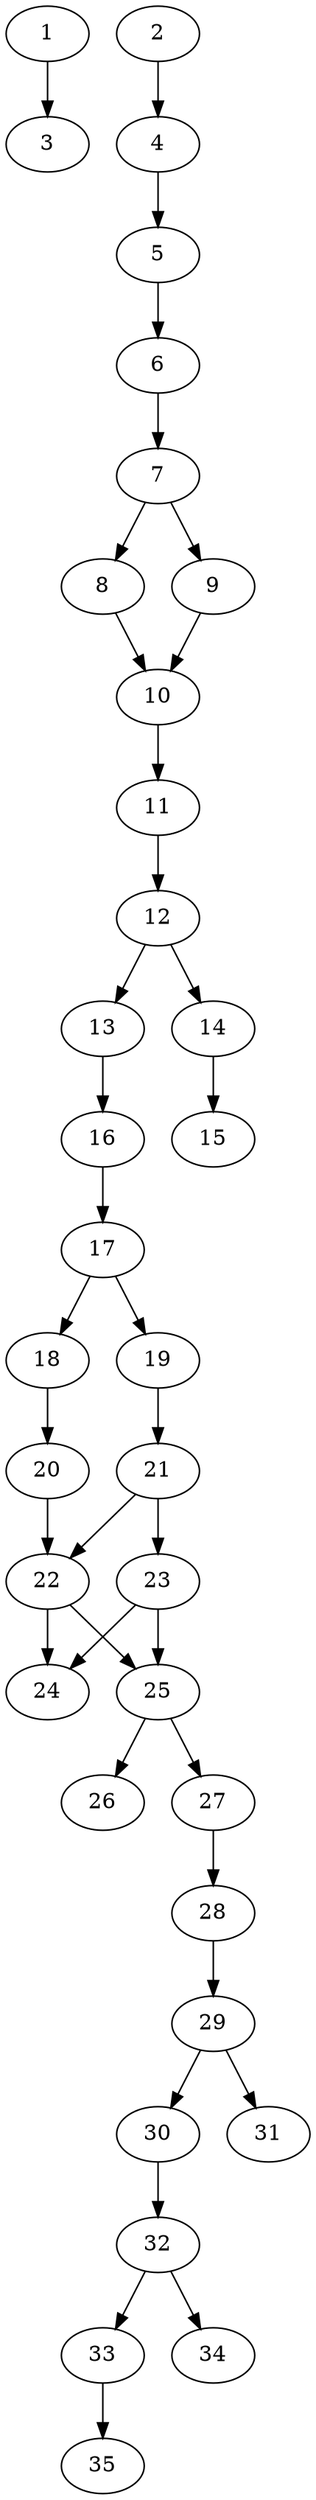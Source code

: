 // DAG automatically generated by daggen at Thu Oct  3 14:05:36 2019
// ./daggen --dot -n 35 --ccr 0.5 --fat 0.3 --regular 0.5 --density 0.6 --mindata 5242880 --maxdata 52428800 
digraph G {
  1 [size="102776832", alpha="0.08", expect_size="51388416"] 
  1 -> 3 [size ="51388416"]
  2 [size="90796032", alpha="0.07", expect_size="45398016"] 
  2 -> 4 [size ="45398016"]
  3 [size="38127616", alpha="0.00", expect_size="19063808"] 
  4 [size="100380672", alpha="0.04", expect_size="50190336"] 
  4 -> 5 [size ="50190336"]
  5 [size="52133888", alpha="0.10", expect_size="26066944"] 
  5 -> 6 [size ="26066944"]
  6 [size="84121600", alpha="0.09", expect_size="42060800"] 
  6 -> 7 [size ="42060800"]
  7 [size="46499840", alpha="0.07", expect_size="23249920"] 
  7 -> 8 [size ="23249920"]
  7 -> 9 [size ="23249920"]
  8 [size="14518272", alpha="0.05", expect_size="7259136"] 
  8 -> 10 [size ="7259136"]
  9 [size="79697920", alpha="0.09", expect_size="39848960"] 
  9 -> 10 [size ="39848960"]
  10 [size="59011072", alpha="0.08", expect_size="29505536"] 
  10 -> 11 [size ="29505536"]
  11 [size="18688000", alpha="0.12", expect_size="9344000"] 
  11 -> 12 [size ="9344000"]
  12 [size="56805376", alpha="0.07", expect_size="28402688"] 
  12 -> 13 [size ="28402688"]
  12 -> 14 [size ="28402688"]
  13 [size="88694784", alpha="0.13", expect_size="44347392"] 
  13 -> 16 [size ="44347392"]
  14 [size="89962496", alpha="0.02", expect_size="44981248"] 
  14 -> 15 [size ="44981248"]
  15 [size="15607808", alpha="0.10", expect_size="7803904"] 
  16 [size="62777344", alpha="0.06", expect_size="31388672"] 
  16 -> 17 [size ="31388672"]
  17 [size="12361728", alpha="0.07", expect_size="6180864"] 
  17 -> 18 [size ="6180864"]
  17 -> 19 [size ="6180864"]
  18 [size="45252608", alpha="0.19", expect_size="22626304"] 
  18 -> 20 [size ="22626304"]
  19 [size="67491840", alpha="0.15", expect_size="33745920"] 
  19 -> 21 [size ="33745920"]
  20 [size="15652864", alpha="0.15", expect_size="7826432"] 
  20 -> 22 [size ="7826432"]
  21 [size="53407744", alpha="0.15", expect_size="26703872"] 
  21 -> 22 [size ="26703872"]
  21 -> 23 [size ="26703872"]
  22 [size="17494016", alpha="0.11", expect_size="8747008"] 
  22 -> 24 [size ="8747008"]
  22 -> 25 [size ="8747008"]
  23 [size="48396288", alpha="0.14", expect_size="24198144"] 
  23 -> 24 [size ="24198144"]
  23 -> 25 [size ="24198144"]
  24 [size="14962688", alpha="0.15", expect_size="7481344"] 
  25 [size="22308864", alpha="0.06", expect_size="11154432"] 
  25 -> 26 [size ="11154432"]
  25 -> 27 [size ="11154432"]
  26 [size="68864000", alpha="0.12", expect_size="34432000"] 
  27 [size="98951168", alpha="0.05", expect_size="49475584"] 
  27 -> 28 [size ="49475584"]
  28 [size="35364864", alpha="0.20", expect_size="17682432"] 
  28 -> 29 [size ="17682432"]
  29 [size="29620224", alpha="0.09", expect_size="14810112"] 
  29 -> 30 [size ="14810112"]
  29 -> 31 [size ="14810112"]
  30 [size="100702208", alpha="0.08", expect_size="50351104"] 
  30 -> 32 [size ="50351104"]
  31 [size="77641728", alpha="0.09", expect_size="38820864"] 
  32 [size="52725760", alpha="0.00", expect_size="26362880"] 
  32 -> 33 [size ="26362880"]
  32 -> 34 [size ="26362880"]
  33 [size="11898880", alpha="0.08", expect_size="5949440"] 
  33 -> 35 [size ="5949440"]
  34 [size="77168640", alpha="0.12", expect_size="38584320"] 
  35 [size="55322624", alpha="0.18", expect_size="27661312"] 
}
